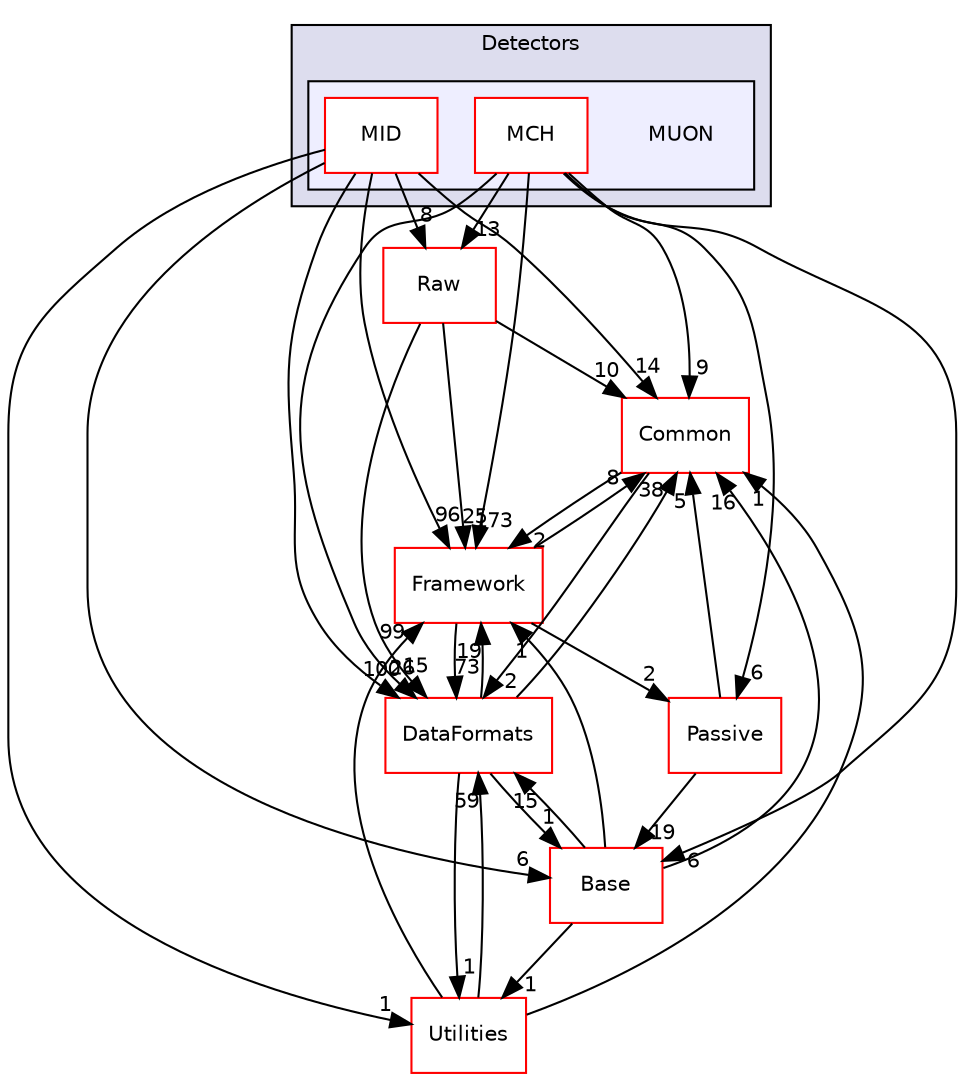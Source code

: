 digraph "/home/travis/build/AliceO2Group/AliceO2/Detectors/MUON" {
  bgcolor=transparent;
  compound=true
  node [ fontsize="10", fontname="Helvetica"];
  edge [ labelfontsize="10", labelfontname="Helvetica"];
  subgraph clusterdir_051dca18e802f8e9474f2e30d29c04e0 {
    graph [ bgcolor="#ddddee", pencolor="black", label="Detectors" fontname="Helvetica", fontsize="10", URL="dir_051dca18e802f8e9474f2e30d29c04e0.html"]
  subgraph clusterdir_1cc233fd3b1202b9dad36810b41b97af {
    graph [ bgcolor="#eeeeff", pencolor="black", label="" URL="dir_1cc233fd3b1202b9dad36810b41b97af.html"];
    dir_1cc233fd3b1202b9dad36810b41b97af [shape=plaintext label="MUON"];
    dir_061f7088060f41729027f6c2fce0273e [shape=box label="MCH" color="red" fillcolor="white" style="filled" URL="dir_061f7088060f41729027f6c2fce0273e.html"];
    dir_9e24c537087392bd208449d0b48c466c [shape=box label="MID" color="red" fillcolor="white" style="filled" URL="dir_9e24c537087392bd208449d0b48c466c.html"];
  }
  }
  dir_4ab6b4cc6a7edbff49100e9123df213f [shape=box label="Common" color="red" URL="dir_4ab6b4cc6a7edbff49100e9123df213f.html"];
  dir_b05a5fa85f84bfc9013183c9d87f9a36 [shape=box label="Utilities" color="red" URL="dir_b05a5fa85f84bfc9013183c9d87f9a36.html"];
  dir_37c90836491b695b472bf98d1be8336b [shape=box label="Base" color="red" URL="dir_37c90836491b695b472bf98d1be8336b.html"];
  dir_f01815b857f9009bea48e2cb39492245 [shape=box label="Passive" color="red" URL="dir_f01815b857f9009bea48e2cb39492245.html"];
  dir_bcbb2cf9a3d3d83e5515c82071a07177 [shape=box label="Framework" color="red" URL="dir_bcbb2cf9a3d3d83e5515c82071a07177.html"];
  dir_26637d1bd82229bc9ed97f7e706be743 [shape=box label="Raw" color="red" URL="dir_26637d1bd82229bc9ed97f7e706be743.html"];
  dir_2171f7ec022c5423887b07c69b2f5b48 [shape=box label="DataFormats" color="red" URL="dir_2171f7ec022c5423887b07c69b2f5b48.html"];
  dir_9e24c537087392bd208449d0b48c466c->dir_4ab6b4cc6a7edbff49100e9123df213f [headlabel="14", labeldistance=1.5 headhref="dir_000199_000036.html"];
  dir_9e24c537087392bd208449d0b48c466c->dir_b05a5fa85f84bfc9013183c9d87f9a36 [headlabel="1", labeldistance=1.5 headhref="dir_000199_000638.html"];
  dir_9e24c537087392bd208449d0b48c466c->dir_37c90836491b695b472bf98d1be8336b [headlabel="6", labeldistance=1.5 headhref="dir_000199_000293.html"];
  dir_9e24c537087392bd208449d0b48c466c->dir_bcbb2cf9a3d3d83e5515c82071a07177 [headlabel="96", labeldistance=1.5 headhref="dir_000199_000063.html"];
  dir_9e24c537087392bd208449d0b48c466c->dir_26637d1bd82229bc9ed97f7e706be743 [headlabel="8", labeldistance=1.5 headhref="dir_000199_000643.html"];
  dir_9e24c537087392bd208449d0b48c466c->dir_2171f7ec022c5423887b07c69b2f5b48 [headlabel="100", labeldistance=1.5 headhref="dir_000199_000090.html"];
  dir_4ab6b4cc6a7edbff49100e9123df213f->dir_bcbb2cf9a3d3d83e5515c82071a07177 [headlabel="2", labeldistance=1.5 headhref="dir_000036_000063.html"];
  dir_4ab6b4cc6a7edbff49100e9123df213f->dir_2171f7ec022c5423887b07c69b2f5b48 [headlabel="2", labeldistance=1.5 headhref="dir_000036_000090.html"];
  dir_b05a5fa85f84bfc9013183c9d87f9a36->dir_4ab6b4cc6a7edbff49100e9123df213f [headlabel="1", labeldistance=1.5 headhref="dir_000638_000036.html"];
  dir_b05a5fa85f84bfc9013183c9d87f9a36->dir_bcbb2cf9a3d3d83e5515c82071a07177 [headlabel="99", labeldistance=1.5 headhref="dir_000638_000063.html"];
  dir_b05a5fa85f84bfc9013183c9d87f9a36->dir_2171f7ec022c5423887b07c69b2f5b48 [headlabel="59", labeldistance=1.5 headhref="dir_000638_000090.html"];
  dir_37c90836491b695b472bf98d1be8336b->dir_4ab6b4cc6a7edbff49100e9123df213f [headlabel="16", labeldistance=1.5 headhref="dir_000293_000036.html"];
  dir_37c90836491b695b472bf98d1be8336b->dir_b05a5fa85f84bfc9013183c9d87f9a36 [headlabel="1", labeldistance=1.5 headhref="dir_000293_000638.html"];
  dir_37c90836491b695b472bf98d1be8336b->dir_bcbb2cf9a3d3d83e5515c82071a07177 [headlabel="1", labeldistance=1.5 headhref="dir_000293_000063.html"];
  dir_37c90836491b695b472bf98d1be8336b->dir_2171f7ec022c5423887b07c69b2f5b48 [headlabel="15", labeldistance=1.5 headhref="dir_000293_000090.html"];
  dir_061f7088060f41729027f6c2fce0273e->dir_4ab6b4cc6a7edbff49100e9123df213f [headlabel="9", labeldistance=1.5 headhref="dir_000133_000036.html"];
  dir_061f7088060f41729027f6c2fce0273e->dir_37c90836491b695b472bf98d1be8336b [headlabel="6", labeldistance=1.5 headhref="dir_000133_000293.html"];
  dir_061f7088060f41729027f6c2fce0273e->dir_f01815b857f9009bea48e2cb39492245 [headlabel="6", labeldistance=1.5 headhref="dir_000133_000654.html"];
  dir_061f7088060f41729027f6c2fce0273e->dir_bcbb2cf9a3d3d83e5515c82071a07177 [headlabel="173", labeldistance=1.5 headhref="dir_000133_000063.html"];
  dir_061f7088060f41729027f6c2fce0273e->dir_26637d1bd82229bc9ed97f7e706be743 [headlabel="13", labeldistance=1.5 headhref="dir_000133_000643.html"];
  dir_061f7088060f41729027f6c2fce0273e->dir_2171f7ec022c5423887b07c69b2f5b48 [headlabel="26", labeldistance=1.5 headhref="dir_000133_000090.html"];
  dir_f01815b857f9009bea48e2cb39492245->dir_4ab6b4cc6a7edbff49100e9123df213f [headlabel="5", labeldistance=1.5 headhref="dir_000654_000036.html"];
  dir_f01815b857f9009bea48e2cb39492245->dir_37c90836491b695b472bf98d1be8336b [headlabel="19", labeldistance=1.5 headhref="dir_000654_000293.html"];
  dir_bcbb2cf9a3d3d83e5515c82071a07177->dir_4ab6b4cc6a7edbff49100e9123df213f [headlabel="8", labeldistance=1.5 headhref="dir_000063_000036.html"];
  dir_bcbb2cf9a3d3d83e5515c82071a07177->dir_f01815b857f9009bea48e2cb39492245 [headlabel="2", labeldistance=1.5 headhref="dir_000063_000654.html"];
  dir_bcbb2cf9a3d3d83e5515c82071a07177->dir_2171f7ec022c5423887b07c69b2f5b48 [headlabel="73", labeldistance=1.5 headhref="dir_000063_000090.html"];
  dir_26637d1bd82229bc9ed97f7e706be743->dir_4ab6b4cc6a7edbff49100e9123df213f [headlabel="10", labeldistance=1.5 headhref="dir_000643_000036.html"];
  dir_26637d1bd82229bc9ed97f7e706be743->dir_bcbb2cf9a3d3d83e5515c82071a07177 [headlabel="25", labeldistance=1.5 headhref="dir_000643_000063.html"];
  dir_26637d1bd82229bc9ed97f7e706be743->dir_2171f7ec022c5423887b07c69b2f5b48 [headlabel="15", labeldistance=1.5 headhref="dir_000643_000090.html"];
  dir_2171f7ec022c5423887b07c69b2f5b48->dir_4ab6b4cc6a7edbff49100e9123df213f [headlabel="38", labeldistance=1.5 headhref="dir_000090_000036.html"];
  dir_2171f7ec022c5423887b07c69b2f5b48->dir_b05a5fa85f84bfc9013183c9d87f9a36 [headlabel="1", labeldistance=1.5 headhref="dir_000090_000638.html"];
  dir_2171f7ec022c5423887b07c69b2f5b48->dir_37c90836491b695b472bf98d1be8336b [headlabel="1", labeldistance=1.5 headhref="dir_000090_000293.html"];
  dir_2171f7ec022c5423887b07c69b2f5b48->dir_bcbb2cf9a3d3d83e5515c82071a07177 [headlabel="19", labeldistance=1.5 headhref="dir_000090_000063.html"];
}
